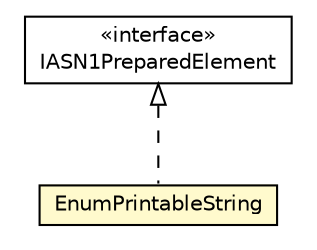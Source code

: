 #!/usr/local/bin/dot
#
# Class diagram 
# Generated by UMLGraph version R5_6-24-gf6e263 (http://www.umlgraph.org/)
#

digraph G {
	edge [fontname="Helvetica",fontsize=10,labelfontname="Helvetica",labelfontsize=10];
	node [fontname="Helvetica",fontsize=10,shape=plaintext];
	nodesep=0.25;
	ranksep=0.5;
	// org.universAAL.lddi.lib.ieeex73std.org.bn.coders.IASN1PreparedElement
	c142277 [label=<<table title="org.universAAL.lddi.lib.ieeex73std.org.bn.coders.IASN1PreparedElement" border="0" cellborder="1" cellspacing="0" cellpadding="2" port="p" href="../../org/bn/coders/IASN1PreparedElement.html">
		<tr><td><table border="0" cellspacing="0" cellpadding="1">
<tr><td align="center" balign="center"> &#171;interface&#187; </td></tr>
<tr><td align="center" balign="center"> IASN1PreparedElement </td></tr>
		</table></td></tr>
		</table>>, URL="../../org/bn/coders/IASN1PreparedElement.html", fontname="Helvetica", fontcolor="black", fontsize=10.0];
	// org.universAAL.lddi.lib.ieeex73std.x73.p20601.EnumPrintableString
	c142362 [label=<<table title="org.universAAL.lddi.lib.ieeex73std.x73.p20601.EnumPrintableString" border="0" cellborder="1" cellspacing="0" cellpadding="2" port="p" bgcolor="lemonChiffon" href="./EnumPrintableString.html">
		<tr><td><table border="0" cellspacing="0" cellpadding="1">
<tr><td align="center" balign="center"> EnumPrintableString </td></tr>
		</table></td></tr>
		</table>>, URL="./EnumPrintableString.html", fontname="Helvetica", fontcolor="black", fontsize=10.0];
	//org.universAAL.lddi.lib.ieeex73std.x73.p20601.EnumPrintableString implements org.universAAL.lddi.lib.ieeex73std.org.bn.coders.IASN1PreparedElement
	c142277:p -> c142362:p [dir=back,arrowtail=empty,style=dashed];
}


